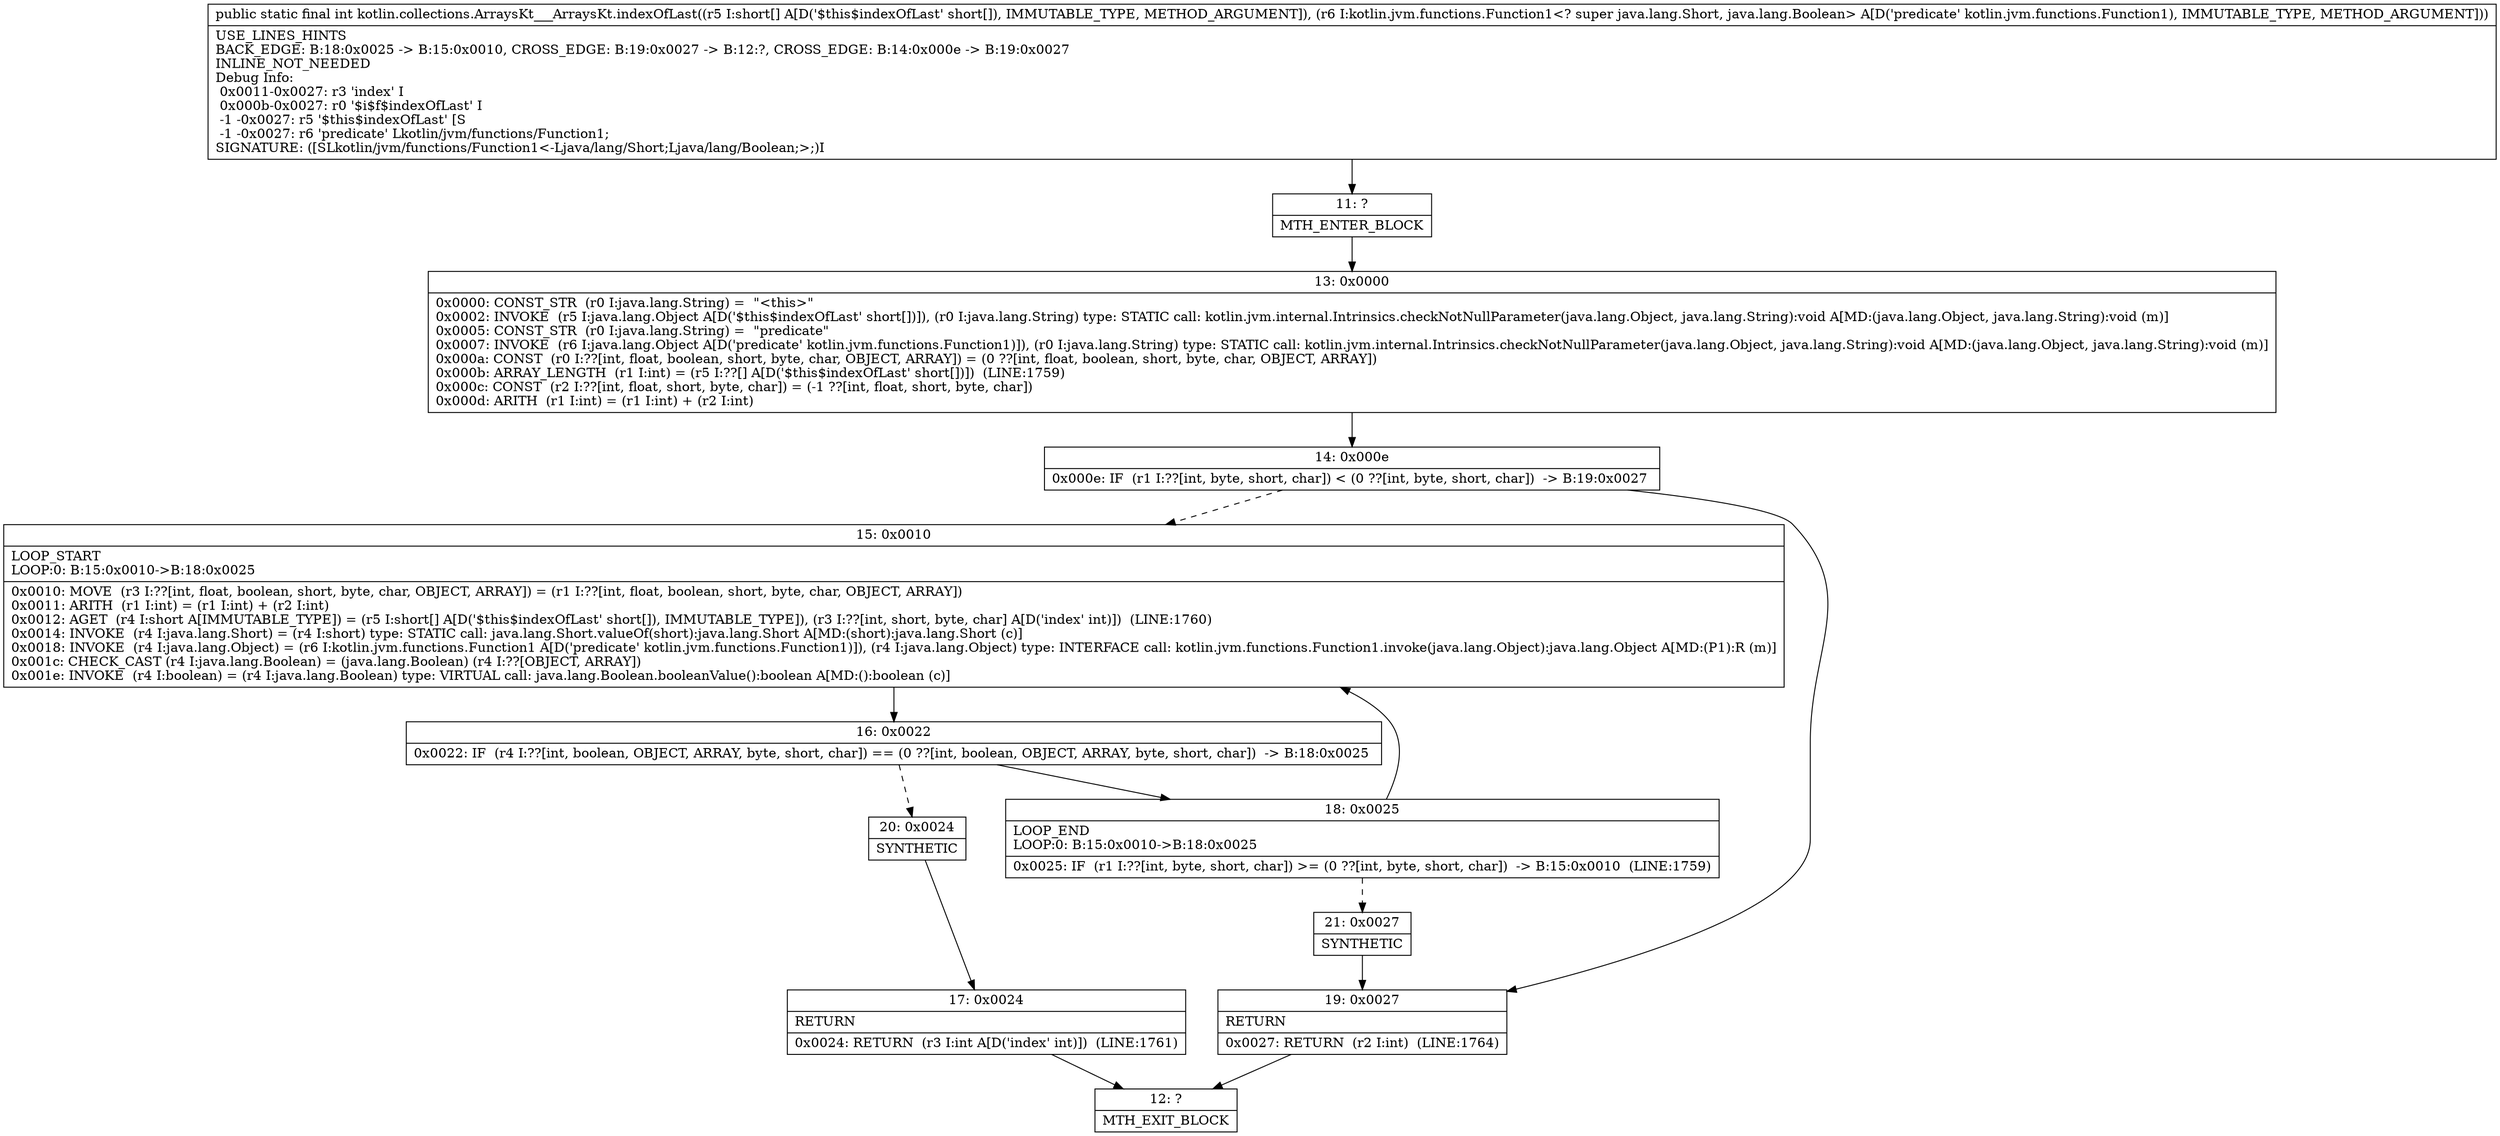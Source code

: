 digraph "CFG forkotlin.collections.ArraysKt___ArraysKt.indexOfLast([SLkotlin\/jvm\/functions\/Function1;)I" {
Node_11 [shape=record,label="{11\:\ ?|MTH_ENTER_BLOCK\l}"];
Node_13 [shape=record,label="{13\:\ 0x0000|0x0000: CONST_STR  (r0 I:java.lang.String) =  \"\<this\>\" \l0x0002: INVOKE  (r5 I:java.lang.Object A[D('$this$indexOfLast' short[])]), (r0 I:java.lang.String) type: STATIC call: kotlin.jvm.internal.Intrinsics.checkNotNullParameter(java.lang.Object, java.lang.String):void A[MD:(java.lang.Object, java.lang.String):void (m)]\l0x0005: CONST_STR  (r0 I:java.lang.String) =  \"predicate\" \l0x0007: INVOKE  (r6 I:java.lang.Object A[D('predicate' kotlin.jvm.functions.Function1)]), (r0 I:java.lang.String) type: STATIC call: kotlin.jvm.internal.Intrinsics.checkNotNullParameter(java.lang.Object, java.lang.String):void A[MD:(java.lang.Object, java.lang.String):void (m)]\l0x000a: CONST  (r0 I:??[int, float, boolean, short, byte, char, OBJECT, ARRAY]) = (0 ??[int, float, boolean, short, byte, char, OBJECT, ARRAY]) \l0x000b: ARRAY_LENGTH  (r1 I:int) = (r5 I:??[] A[D('$this$indexOfLast' short[])])  (LINE:1759)\l0x000c: CONST  (r2 I:??[int, float, short, byte, char]) = (\-1 ??[int, float, short, byte, char]) \l0x000d: ARITH  (r1 I:int) = (r1 I:int) + (r2 I:int) \l}"];
Node_14 [shape=record,label="{14\:\ 0x000e|0x000e: IF  (r1 I:??[int, byte, short, char]) \< (0 ??[int, byte, short, char])  \-\> B:19:0x0027 \l}"];
Node_15 [shape=record,label="{15\:\ 0x0010|LOOP_START\lLOOP:0: B:15:0x0010\-\>B:18:0x0025\l|0x0010: MOVE  (r3 I:??[int, float, boolean, short, byte, char, OBJECT, ARRAY]) = (r1 I:??[int, float, boolean, short, byte, char, OBJECT, ARRAY]) \l0x0011: ARITH  (r1 I:int) = (r1 I:int) + (r2 I:int) \l0x0012: AGET  (r4 I:short A[IMMUTABLE_TYPE]) = (r5 I:short[] A[D('$this$indexOfLast' short[]), IMMUTABLE_TYPE]), (r3 I:??[int, short, byte, char] A[D('index' int)])  (LINE:1760)\l0x0014: INVOKE  (r4 I:java.lang.Short) = (r4 I:short) type: STATIC call: java.lang.Short.valueOf(short):java.lang.Short A[MD:(short):java.lang.Short (c)]\l0x0018: INVOKE  (r4 I:java.lang.Object) = (r6 I:kotlin.jvm.functions.Function1 A[D('predicate' kotlin.jvm.functions.Function1)]), (r4 I:java.lang.Object) type: INTERFACE call: kotlin.jvm.functions.Function1.invoke(java.lang.Object):java.lang.Object A[MD:(P1):R (m)]\l0x001c: CHECK_CAST (r4 I:java.lang.Boolean) = (java.lang.Boolean) (r4 I:??[OBJECT, ARRAY]) \l0x001e: INVOKE  (r4 I:boolean) = (r4 I:java.lang.Boolean) type: VIRTUAL call: java.lang.Boolean.booleanValue():boolean A[MD:():boolean (c)]\l}"];
Node_16 [shape=record,label="{16\:\ 0x0022|0x0022: IF  (r4 I:??[int, boolean, OBJECT, ARRAY, byte, short, char]) == (0 ??[int, boolean, OBJECT, ARRAY, byte, short, char])  \-\> B:18:0x0025 \l}"];
Node_18 [shape=record,label="{18\:\ 0x0025|LOOP_END\lLOOP:0: B:15:0x0010\-\>B:18:0x0025\l|0x0025: IF  (r1 I:??[int, byte, short, char]) \>= (0 ??[int, byte, short, char])  \-\> B:15:0x0010  (LINE:1759)\l}"];
Node_21 [shape=record,label="{21\:\ 0x0027|SYNTHETIC\l}"];
Node_20 [shape=record,label="{20\:\ 0x0024|SYNTHETIC\l}"];
Node_17 [shape=record,label="{17\:\ 0x0024|RETURN\l|0x0024: RETURN  (r3 I:int A[D('index' int)])  (LINE:1761)\l}"];
Node_12 [shape=record,label="{12\:\ ?|MTH_EXIT_BLOCK\l}"];
Node_19 [shape=record,label="{19\:\ 0x0027|RETURN\l|0x0027: RETURN  (r2 I:int)  (LINE:1764)\l}"];
MethodNode[shape=record,label="{public static final int kotlin.collections.ArraysKt___ArraysKt.indexOfLast((r5 I:short[] A[D('$this$indexOfLast' short[]), IMMUTABLE_TYPE, METHOD_ARGUMENT]), (r6 I:kotlin.jvm.functions.Function1\<? super java.lang.Short, java.lang.Boolean\> A[D('predicate' kotlin.jvm.functions.Function1), IMMUTABLE_TYPE, METHOD_ARGUMENT]))  | USE_LINES_HINTS\lBACK_EDGE: B:18:0x0025 \-\> B:15:0x0010, CROSS_EDGE: B:19:0x0027 \-\> B:12:?, CROSS_EDGE: B:14:0x000e \-\> B:19:0x0027\lINLINE_NOT_NEEDED\lDebug Info:\l  0x0011\-0x0027: r3 'index' I\l  0x000b\-0x0027: r0 '$i$f$indexOfLast' I\l  \-1 \-0x0027: r5 '$this$indexOfLast' [S\l  \-1 \-0x0027: r6 'predicate' Lkotlin\/jvm\/functions\/Function1;\lSIGNATURE: ([SLkotlin\/jvm\/functions\/Function1\<\-Ljava\/lang\/Short;Ljava\/lang\/Boolean;\>;)I\l}"];
MethodNode -> Node_11;Node_11 -> Node_13;
Node_13 -> Node_14;
Node_14 -> Node_15[style=dashed];
Node_14 -> Node_19;
Node_15 -> Node_16;
Node_16 -> Node_18;
Node_16 -> Node_20[style=dashed];
Node_18 -> Node_15;
Node_18 -> Node_21[style=dashed];
Node_21 -> Node_19;
Node_20 -> Node_17;
Node_17 -> Node_12;
Node_19 -> Node_12;
}

